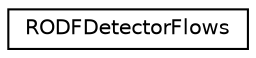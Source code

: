 digraph "Graphical Class Hierarchy"
{
  edge [fontname="Helvetica",fontsize="10",labelfontname="Helvetica",labelfontsize="10"];
  node [fontname="Helvetica",fontsize="10",shape=record];
  rankdir="LR";
  Node0 [label="RODFDetectorFlows",height=0.2,width=0.4,color="black", fillcolor="white", style="filled",URL="$d6/d0f/class_r_o_d_f_detector_flows.html",tooltip="A container for flows. "];
}
